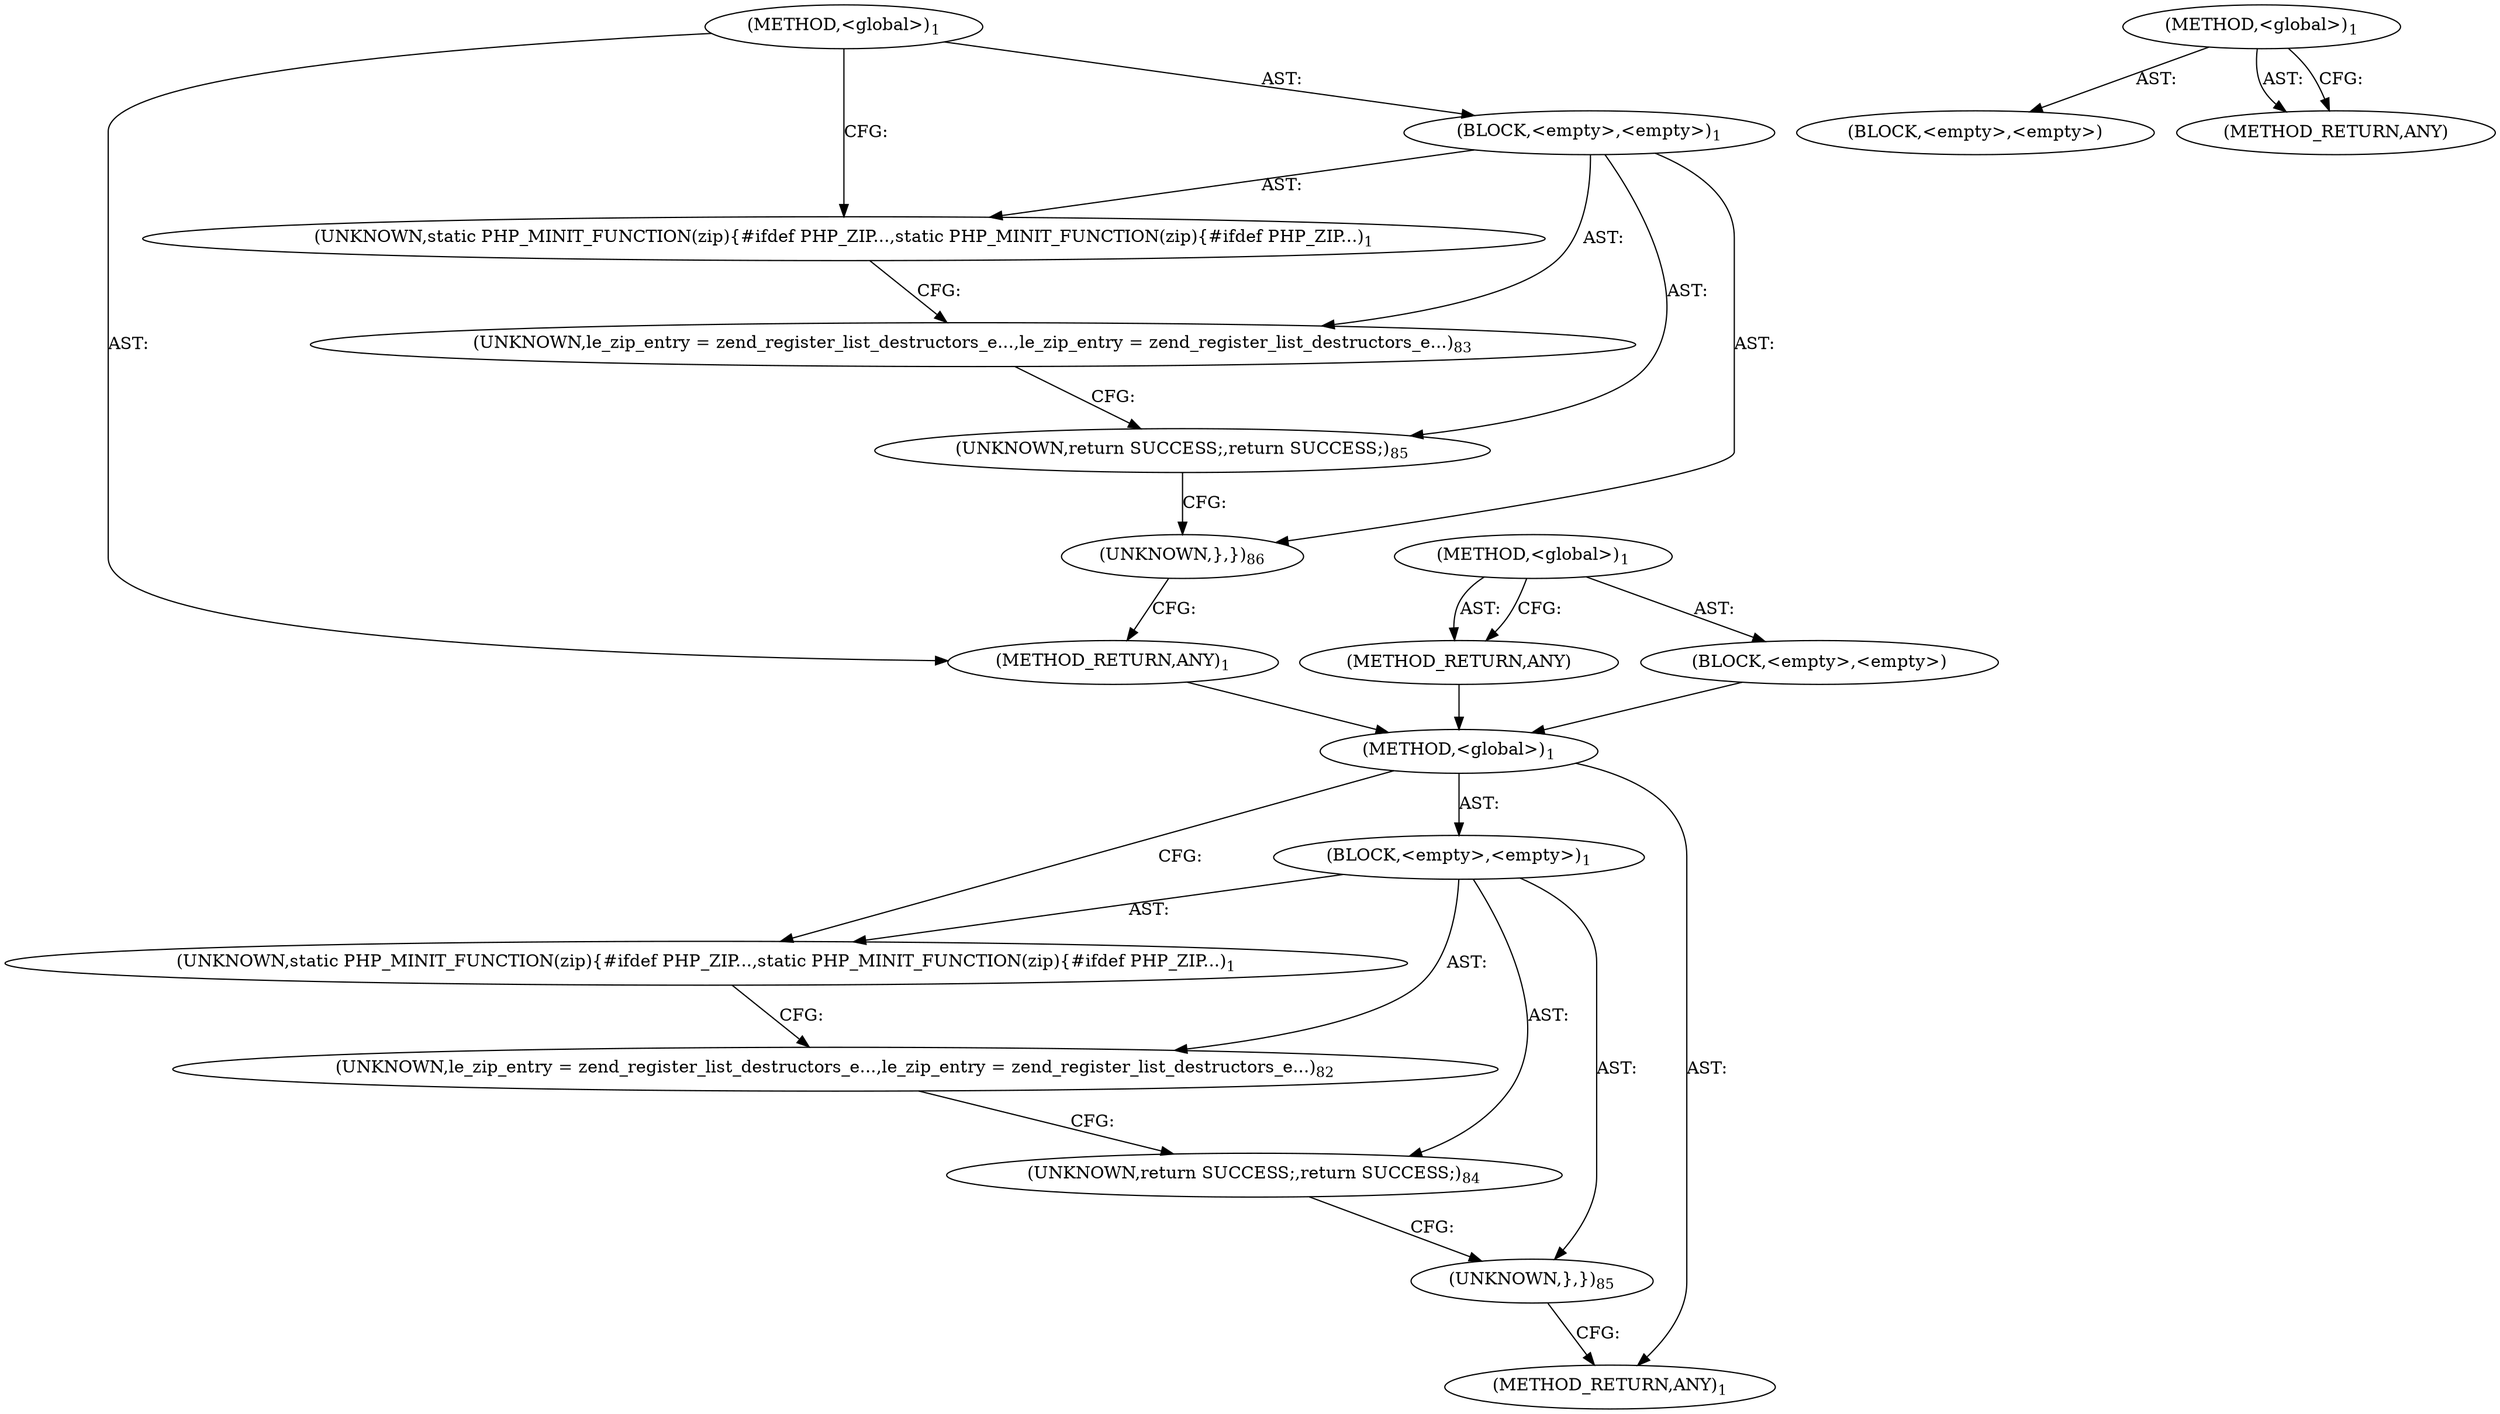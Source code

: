 digraph "&lt;global&gt;" {
vulnerable_6 [label=<(METHOD,&lt;global&gt;)<SUB>1</SUB>>];
vulnerable_7 [label=<(BLOCK,&lt;empty&gt;,&lt;empty&gt;)<SUB>1</SUB>>];
vulnerable_8 [label=<(UNKNOWN,static PHP_MINIT_FUNCTION(zip)
{
#ifdef PHP_ZIP...,static PHP_MINIT_FUNCTION(zip)
{
#ifdef PHP_ZIP...)<SUB>1</SUB>>];
vulnerable_9 [label=<(UNKNOWN,le_zip_entry = zend_register_list_destructors_e...,le_zip_entry = zend_register_list_destructors_e...)<SUB>82</SUB>>];
vulnerable_10 [label=<(UNKNOWN,return SUCCESS;,return SUCCESS;)<SUB>84</SUB>>];
vulnerable_11 [label=<(UNKNOWN,},})<SUB>85</SUB>>];
vulnerable_12 [label=<(METHOD_RETURN,ANY)<SUB>1</SUB>>];
vulnerable_17 [label=<(METHOD,&lt;global&gt;)<SUB>1</SUB>>];
vulnerable_18 [label=<(BLOCK,&lt;empty&gt;,&lt;empty&gt;)>];
vulnerable_19 [label=<(METHOD_RETURN,ANY)>];
fixed_6 [label=<(METHOD,&lt;global&gt;)<SUB>1</SUB>>];
fixed_7 [label=<(BLOCK,&lt;empty&gt;,&lt;empty&gt;)<SUB>1</SUB>>];
fixed_8 [label=<(UNKNOWN,static PHP_MINIT_FUNCTION(zip)
{
#ifdef PHP_ZIP...,static PHP_MINIT_FUNCTION(zip)
{
#ifdef PHP_ZIP...)<SUB>1</SUB>>];
fixed_9 [label=<(UNKNOWN,le_zip_entry = zend_register_list_destructors_e...,le_zip_entry = zend_register_list_destructors_e...)<SUB>83</SUB>>];
fixed_10 [label=<(UNKNOWN,return SUCCESS;,return SUCCESS;)<SUB>85</SUB>>];
fixed_11 [label=<(UNKNOWN,},})<SUB>86</SUB>>];
fixed_12 [label=<(METHOD_RETURN,ANY)<SUB>1</SUB>>];
fixed_17 [label=<(METHOD,&lt;global&gt;)<SUB>1</SUB>>];
fixed_18 [label=<(BLOCK,&lt;empty&gt;,&lt;empty&gt;)>];
fixed_19 [label=<(METHOD_RETURN,ANY)>];
vulnerable_6 -> vulnerable_7  [key=0, label="AST: "];
vulnerable_6 -> vulnerable_12  [key=0, label="AST: "];
vulnerable_6 -> vulnerable_8  [key=0, label="CFG: "];
vulnerable_7 -> vulnerable_8  [key=0, label="AST: "];
vulnerable_7 -> vulnerable_9  [key=0, label="AST: "];
vulnerable_7 -> vulnerable_10  [key=0, label="AST: "];
vulnerable_7 -> vulnerable_11  [key=0, label="AST: "];
vulnerable_8 -> vulnerable_9  [key=0, label="CFG: "];
vulnerable_9 -> vulnerable_10  [key=0, label="CFG: "];
vulnerable_10 -> vulnerable_11  [key=0, label="CFG: "];
vulnerable_11 -> vulnerable_12  [key=0, label="CFG: "];
vulnerable_17 -> vulnerable_18  [key=0, label="AST: "];
vulnerable_17 -> vulnerable_19  [key=0, label="AST: "];
vulnerable_17 -> vulnerable_19  [key=1, label="CFG: "];
fixed_6 -> fixed_7  [key=0, label="AST: "];
fixed_6 -> fixed_12  [key=0, label="AST: "];
fixed_6 -> fixed_8  [key=0, label="CFG: "];
fixed_7 -> fixed_8  [key=0, label="AST: "];
fixed_7 -> fixed_9  [key=0, label="AST: "];
fixed_7 -> fixed_10  [key=0, label="AST: "];
fixed_7 -> fixed_11  [key=0, label="AST: "];
fixed_8 -> fixed_9  [key=0, label="CFG: "];
fixed_9 -> fixed_10  [key=0, label="CFG: "];
fixed_10 -> fixed_11  [key=0, label="CFG: "];
fixed_11 -> fixed_12  [key=0, label="CFG: "];
fixed_12 -> vulnerable_6  [key=0];
fixed_17 -> fixed_18  [key=0, label="AST: "];
fixed_17 -> fixed_19  [key=0, label="AST: "];
fixed_17 -> fixed_19  [key=1, label="CFG: "];
fixed_18 -> vulnerable_6  [key=0];
fixed_19 -> vulnerable_6  [key=0];
}
